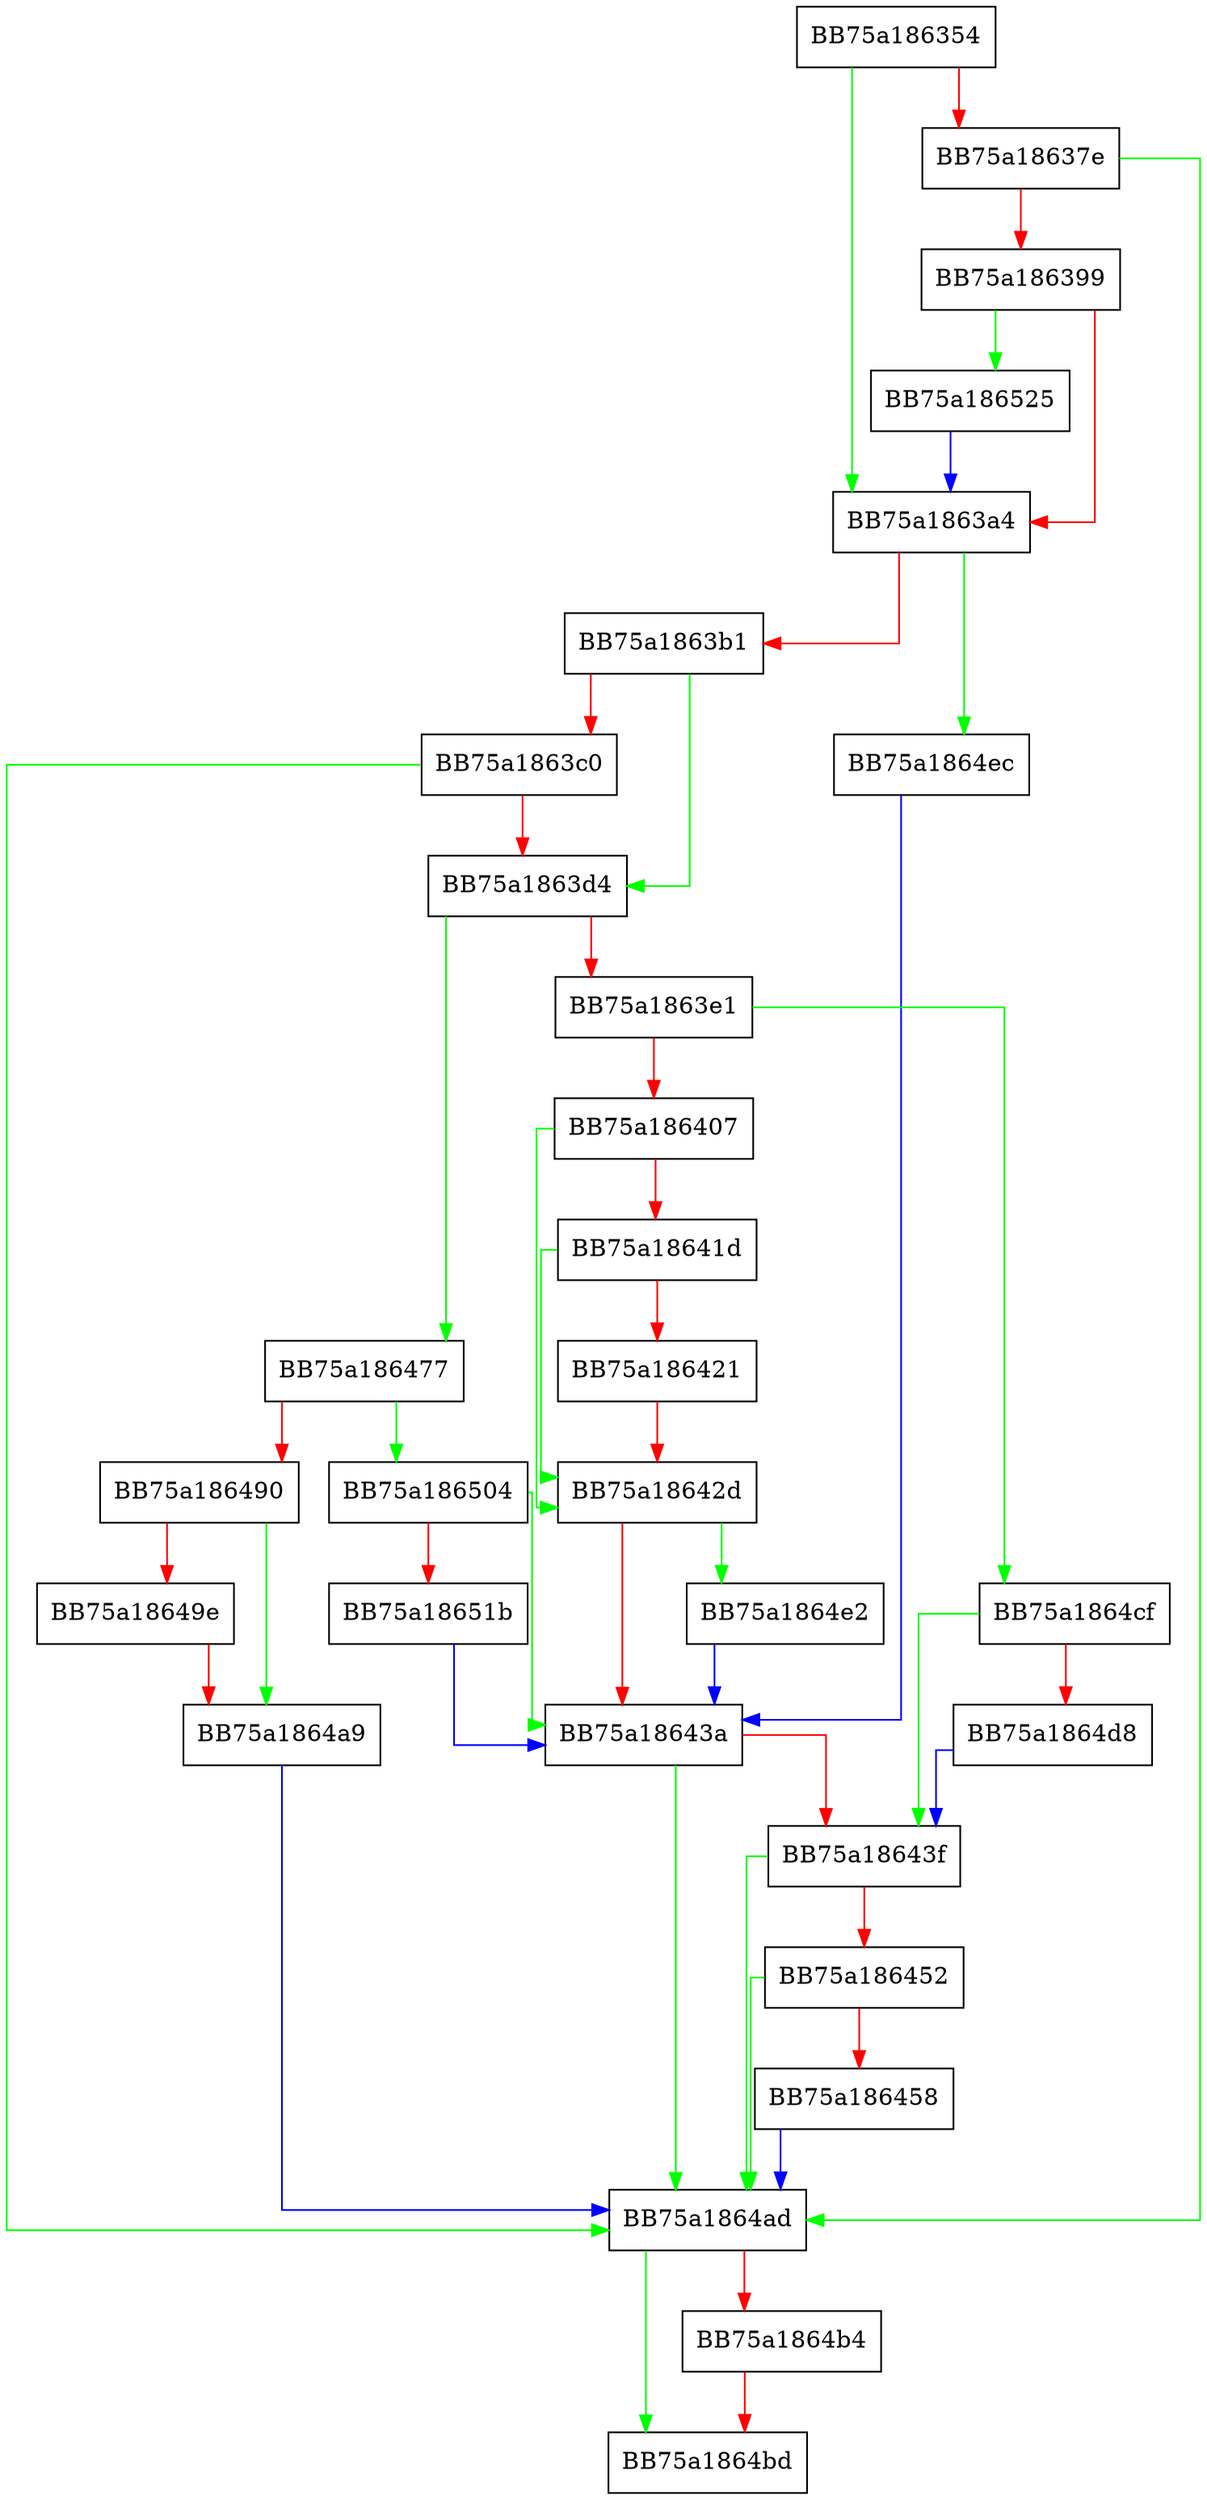 digraph GetProcessImagePathNt {
  node [shape="box"];
  graph [splines=ortho];
  BB75a186354 -> BB75a1863a4 [color="green"];
  BB75a186354 -> BB75a18637e [color="red"];
  BB75a18637e -> BB75a1864ad [color="green"];
  BB75a18637e -> BB75a186399 [color="red"];
  BB75a186399 -> BB75a186525 [color="green"];
  BB75a186399 -> BB75a1863a4 [color="red"];
  BB75a1863a4 -> BB75a1864ec [color="green"];
  BB75a1863a4 -> BB75a1863b1 [color="red"];
  BB75a1863b1 -> BB75a1863d4 [color="green"];
  BB75a1863b1 -> BB75a1863c0 [color="red"];
  BB75a1863c0 -> BB75a1864ad [color="green"];
  BB75a1863c0 -> BB75a1863d4 [color="red"];
  BB75a1863d4 -> BB75a186477 [color="green"];
  BB75a1863d4 -> BB75a1863e1 [color="red"];
  BB75a1863e1 -> BB75a1864cf [color="green"];
  BB75a1863e1 -> BB75a186407 [color="red"];
  BB75a186407 -> BB75a18642d [color="green"];
  BB75a186407 -> BB75a18641d [color="red"];
  BB75a18641d -> BB75a18642d [color="green"];
  BB75a18641d -> BB75a186421 [color="red"];
  BB75a186421 -> BB75a18642d [color="red"];
  BB75a18642d -> BB75a1864e2 [color="green"];
  BB75a18642d -> BB75a18643a [color="red"];
  BB75a18643a -> BB75a1864ad [color="green"];
  BB75a18643a -> BB75a18643f [color="red"];
  BB75a18643f -> BB75a1864ad [color="green"];
  BB75a18643f -> BB75a186452 [color="red"];
  BB75a186452 -> BB75a1864ad [color="green"];
  BB75a186452 -> BB75a186458 [color="red"];
  BB75a186458 -> BB75a1864ad [color="blue"];
  BB75a186477 -> BB75a186504 [color="green"];
  BB75a186477 -> BB75a186490 [color="red"];
  BB75a186490 -> BB75a1864a9 [color="green"];
  BB75a186490 -> BB75a18649e [color="red"];
  BB75a18649e -> BB75a1864a9 [color="red"];
  BB75a1864a9 -> BB75a1864ad [color="blue"];
  BB75a1864ad -> BB75a1864bd [color="green"];
  BB75a1864ad -> BB75a1864b4 [color="red"];
  BB75a1864b4 -> BB75a1864bd [color="red"];
  BB75a1864cf -> BB75a18643f [color="green"];
  BB75a1864cf -> BB75a1864d8 [color="red"];
  BB75a1864d8 -> BB75a18643f [color="blue"];
  BB75a1864e2 -> BB75a18643a [color="blue"];
  BB75a1864ec -> BB75a18643a [color="blue"];
  BB75a186504 -> BB75a18643a [color="green"];
  BB75a186504 -> BB75a18651b [color="red"];
  BB75a18651b -> BB75a18643a [color="blue"];
  BB75a186525 -> BB75a1863a4 [color="blue"];
}